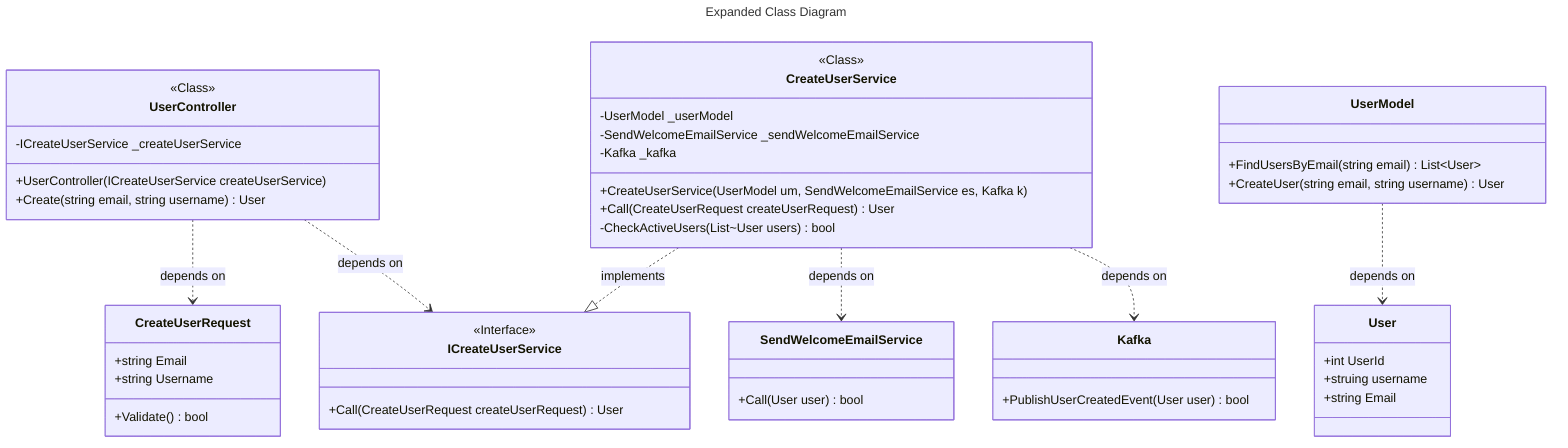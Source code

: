 ---
title: Expanded Class Diagram
---
classDiagram
    class UserController {
        <<Class>>
        -ICreateUserService _createUserService
        +UserController(ICreateUserService createUserService)
        +Create(string email, string username) User
    }

    class ICreateUserService {
        <<Interface>>
        +Call(CreateUserRequest createUserRequest) User
    }

    class CreateUserRequest {
        +string Email
        +string Username

        +Validate() bool
    }
    class CreateUserService {
        <<Class>>
        -UserModel _userModel
        -SendWelcomeEmailService _sendWelcomeEmailService
        -Kafka _kafka
        +CreateUserService(UserModel um, SendWelcomeEmailService es, Kafka k)
        +Call(CreateUserRequest createUserRequest) User
        -CheckActiveUsers(List~User users) bool
    }

    class UserModel {
        +FindUsersByEmail(string email) List~User~
        +CreateUser(string email, string username) User
    }

    class User {
        +int UserId
        +struing username
        +string Email
    }

    class SendWelcomeEmailService {
        +Call(User user) bool
    }

    class Kafka {
        +PublishUserCreatedEvent(User user) bool
    }

    UserController ..> CreateUserRequest: depends on
    UserController ..> ICreateUserService: depends on
    CreateUserService ..|> ICreateUserService: implements
    UserModel ..> User: depends on
    CreateUserService ..> SendWelcomeEmailService: depends on
    CreateUserService ..> Kafka: depends on